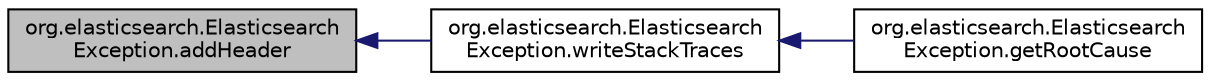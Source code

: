 digraph "org.elasticsearch.ElasticsearchException.addHeader"
{
  edge [fontname="Helvetica",fontsize="10",labelfontname="Helvetica",labelfontsize="10"];
  node [fontname="Helvetica",fontsize="10",shape=record];
  rankdir="LR";
  Node12 [label="org.elasticsearch.Elasticsearch\lException.addHeader",height=0.2,width=0.4,color="black", fillcolor="grey75", style="filled", fontcolor="black"];
  Node12 -> Node13 [dir="back",color="midnightblue",fontsize="10",style="solid"];
  Node13 [label="org.elasticsearch.Elasticsearch\lException.writeStackTraces",height=0.2,width=0.4,color="black", fillcolor="white", style="filled",URL="$classorg_1_1elasticsearch_1_1_elasticsearch_exception.html#a22de3652428c7858c91a58c7d225a158"];
  Node13 -> Node14 [dir="back",color="midnightblue",fontsize="10",style="solid"];
  Node14 [label="org.elasticsearch.Elasticsearch\lException.getRootCause",height=0.2,width=0.4,color="black", fillcolor="white", style="filled",URL="$classorg_1_1elasticsearch_1_1_elasticsearch_exception.html#a1d174a2312e18c883196ec07c87c2f50"];
}

